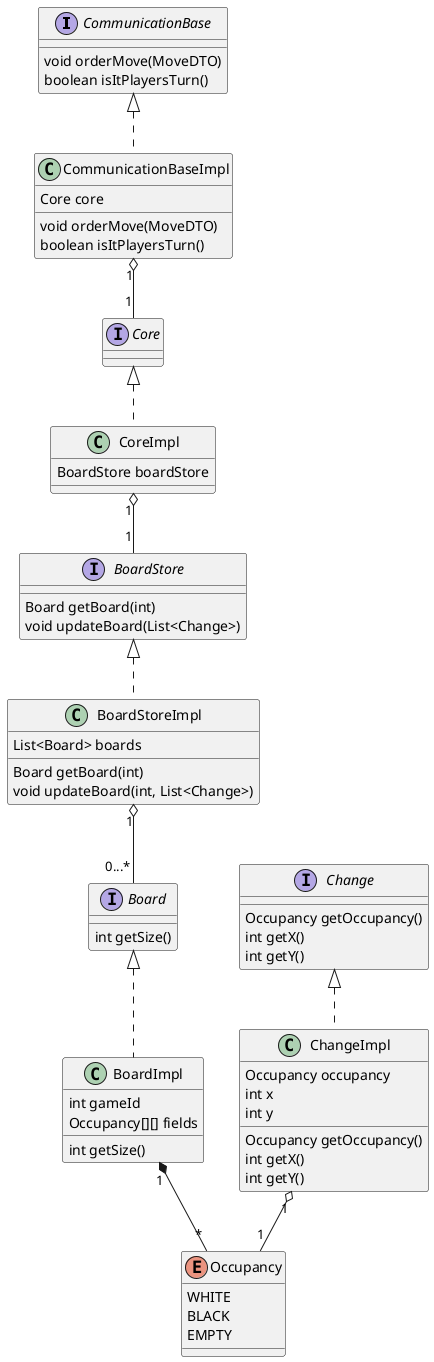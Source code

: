 @startuml

interface CommunicationBase

CommunicationBase : void orderMove(MoveDTO)
CommunicationBase : boolean isItPlayersTurn()



class CommunicationBaseImpl implements CommunicationBase

CommunicationBaseImpl : Core core

CommunicationBaseImpl : void orderMove(MoveDTO)
CommunicationBaseImpl : boolean isItPlayersTurn()



interface Core

' todo



class CoreImpl implements Core

CoreImpl : BoardStore boardStore
' todo

' todo



interface BoardStore

BoardStore : Board getBoard(int)
BoardStore : void updateBoard(List<Change>)



class BoardStoreImpl implements BoardStore

BoardStoreImpl : List<Board> boards

BoardStoreImpl : Board getBoard(int)
BoardStoreImpl : void updateBoard(int, List<Change>)



interface Board

Board : int getSize()



class BoardImpl implements Board

BoardImpl : int gameId
BoardImpl : Occupancy[][] fields

BoardImpl : int getSize()



enum Occupancy {
    WHITE
    BLACK
    EMPTY
}



interface Change

Change : Occupancy getOccupancy()
Change : int getX()
Change : int getY()



class ChangeImpl implements Change

ChangeImpl : Occupancy occupancy
ChangeImpl : int x
ChangeImpl : int y

ChangeImpl : Occupancy getOccupancy()
ChangeImpl : int getX()
ChangeImpl : int getY()





CommunicationBaseImpl "1" o-- "1" Core
CoreImpl "1" o-- "1" BoardStore
BoardStoreImpl "1" o-- "0...*" Board
BoardImpl "1" *-- "*" Occupancy
ChangeImpl "1" o-- "1" Occupancy

@enduml